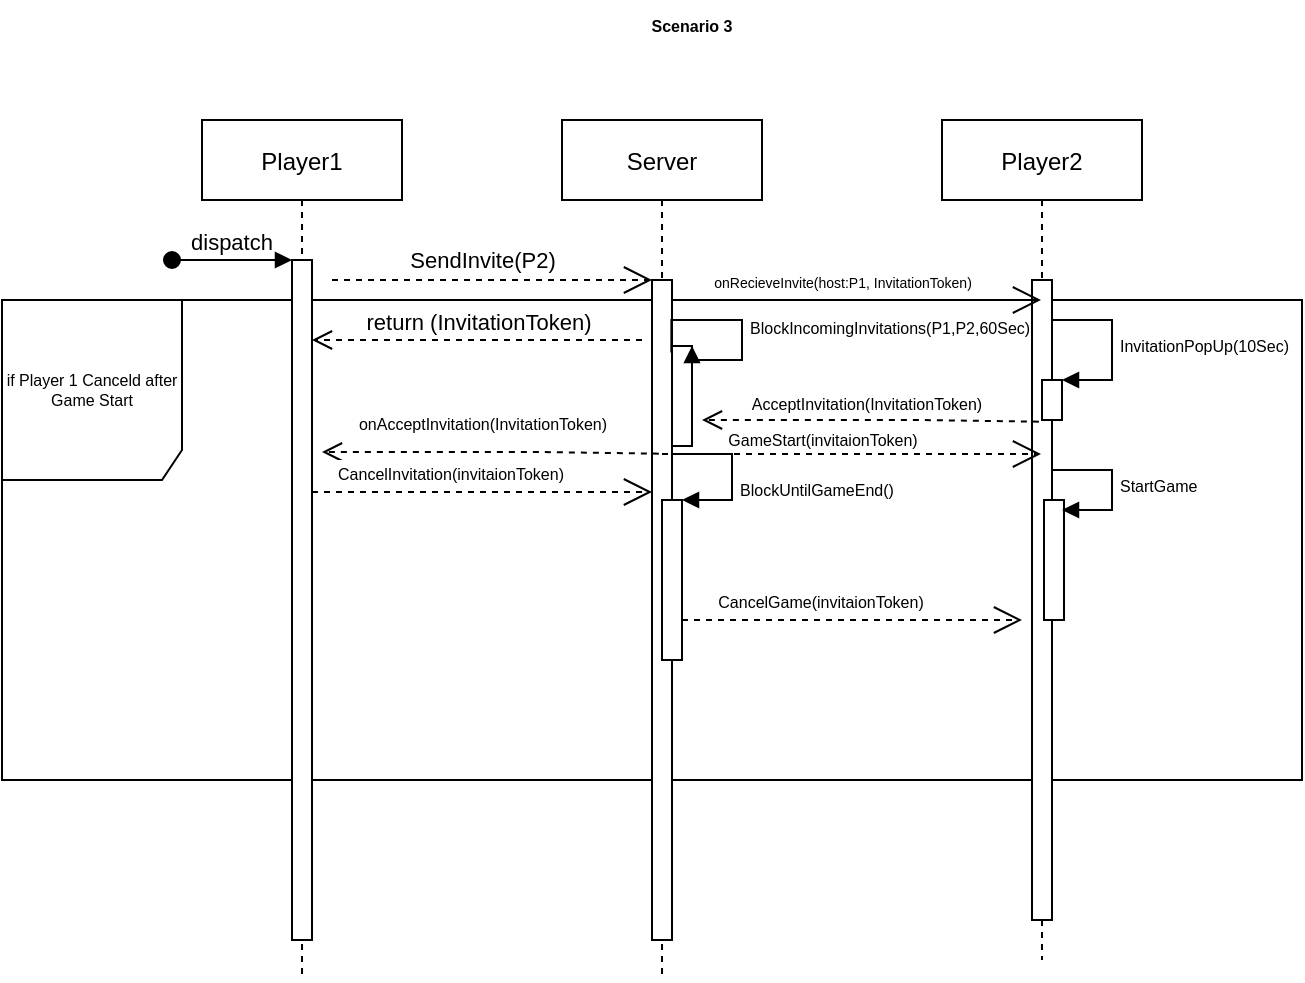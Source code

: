<mxfile version="17.4.2" type="device"><diagram id="kgpKYQtTHZ0yAKxKKP6v" name="Page-1"><mxGraphModel dx="813" dy="494" grid="1" gridSize="10" guides="1" tooltips="1" connect="1" arrows="1" fold="1" page="1" pageScale="1" pageWidth="850" pageHeight="1100" math="0" shadow="0"><root><mxCell id="0"/><mxCell id="1" parent="0"/><mxCell id="LXsCYC08HsGuEzAVf_0r-21" value="if Player 1 Canceld after Game Start" style="shape=umlFrame;whiteSpace=wrap;html=1;fontSize=8;width=90;height=90;" vertex="1" parent="1"><mxGeometry x="20" y="170" width="650" height="240" as="geometry"/></mxCell><mxCell id="LXsCYC08HsGuEzAVf_0r-22" value="Player1" style="shape=umlLifeline;perimeter=lifelinePerimeter;container=1;collapsible=0;recursiveResize=0;rounded=0;shadow=0;strokeWidth=1;" vertex="1" parent="1"><mxGeometry x="120" y="80" width="100" height="430" as="geometry"/></mxCell><mxCell id="LXsCYC08HsGuEzAVf_0r-23" value="" style="points=[];perimeter=orthogonalPerimeter;rounded=0;shadow=0;strokeWidth=1;" vertex="1" parent="LXsCYC08HsGuEzAVf_0r-22"><mxGeometry x="45" y="70" width="10" height="340" as="geometry"/></mxCell><mxCell id="LXsCYC08HsGuEzAVf_0r-24" value="dispatch" style="verticalAlign=bottom;startArrow=oval;endArrow=block;startSize=8;shadow=0;strokeWidth=1;" edge="1" parent="LXsCYC08HsGuEzAVf_0r-22" target="LXsCYC08HsGuEzAVf_0r-23"><mxGeometry relative="1" as="geometry"><mxPoint x="-15" y="70" as="sourcePoint"/></mxGeometry></mxCell><mxCell id="LXsCYC08HsGuEzAVf_0r-28" value="Server" style="shape=umlLifeline;perimeter=lifelinePerimeter;container=1;collapsible=0;recursiveResize=0;rounded=0;shadow=0;strokeWidth=1;" vertex="1" parent="1"><mxGeometry x="300" y="80" width="100" height="430" as="geometry"/></mxCell><mxCell id="LXsCYC08HsGuEzAVf_0r-29" value="" style="points=[];perimeter=orthogonalPerimeter;rounded=0;shadow=0;strokeWidth=1;" vertex="1" parent="LXsCYC08HsGuEzAVf_0r-28"><mxGeometry x="45" y="80" width="10" height="330" as="geometry"/></mxCell><mxCell id="LXsCYC08HsGuEzAVf_0r-30" value="" style="html=1;points=[];perimeter=orthogonalPerimeter;" vertex="1" parent="LXsCYC08HsGuEzAVf_0r-28"><mxGeometry x="55" y="113" width="10" height="50" as="geometry"/></mxCell><mxCell id="LXsCYC08HsGuEzAVf_0r-31" value="" style="html=1;points=[];perimeter=orthogonalPerimeter;fontSize=8;" vertex="1" parent="LXsCYC08HsGuEzAVf_0r-28"><mxGeometry x="50" y="190" width="10" height="80" as="geometry"/></mxCell><mxCell id="LXsCYC08HsGuEzAVf_0r-32" value="BlockUntilGameEnd()" style="edgeStyle=orthogonalEdgeStyle;html=1;align=left;spacingLeft=2;endArrow=block;rounded=0;fontSize=8;" edge="1" parent="LXsCYC08HsGuEzAVf_0r-28"><mxGeometry x="0.225" relative="1" as="geometry"><mxPoint x="55" y="167" as="sourcePoint"/><Array as="points"><mxPoint x="85" y="167"/><mxPoint x="85" y="190"/><mxPoint x="60" y="190"/></Array><mxPoint x="60" y="190" as="targetPoint"/><mxPoint as="offset"/></mxGeometry></mxCell><mxCell id="LXsCYC08HsGuEzAVf_0r-33" value="&lt;font style=&quot;font-size: 8px&quot;&gt;BlockIncomingInvitations(P1,P2,60Sec)&lt;br&gt;&lt;/font&gt;" style="edgeStyle=orthogonalEdgeStyle;html=1;align=left;spacingLeft=2;endArrow=block;rounded=0;entryX=1;entryY=0;exitX=0.967;exitY=0.11;exitDx=0;exitDy=0;exitPerimeter=0;" edge="1" parent="LXsCYC08HsGuEzAVf_0r-28" source="LXsCYC08HsGuEzAVf_0r-29" target="LXsCYC08HsGuEzAVf_0r-30"><mxGeometry x="0.053" relative="1" as="geometry"><mxPoint x="60" y="90" as="sourcePoint"/><Array as="points"><mxPoint x="55" y="100"/><mxPoint x="90" y="100"/><mxPoint x="90" y="120"/><mxPoint x="65" y="120"/></Array><mxPoint as="offset"/></mxGeometry></mxCell><mxCell id="LXsCYC08HsGuEzAVf_0r-34" value="Player2" style="shape=umlLifeline;perimeter=lifelinePerimeter;container=1;collapsible=0;recursiveResize=0;rounded=0;shadow=0;strokeWidth=1;" vertex="1" parent="1"><mxGeometry x="490" y="80" width="100" height="420" as="geometry"/></mxCell><mxCell id="LXsCYC08HsGuEzAVf_0r-35" value="" style="points=[];perimeter=orthogonalPerimeter;rounded=0;shadow=0;strokeWidth=1;" vertex="1" parent="LXsCYC08HsGuEzAVf_0r-34"><mxGeometry x="45" y="80" width="10" height="320" as="geometry"/></mxCell><mxCell id="LXsCYC08HsGuEzAVf_0r-36" value="&lt;font style=&quot;font-size: 7px&quot;&gt;onRecieveInvite(host:P1, InvitationToken)&lt;/font&gt;" style="endArrow=open;endSize=12;dashed=1;html=1;rounded=0;" edge="1" parent="LXsCYC08HsGuEzAVf_0r-34" target="LXsCYC08HsGuEzAVf_0r-34"><mxGeometry x="-0.079" y="10" width="160" relative="1" as="geometry"><mxPoint x="-135" y="90" as="sourcePoint"/><mxPoint x="25" y="90" as="targetPoint"/><mxPoint as="offset"/></mxGeometry></mxCell><mxCell id="LXsCYC08HsGuEzAVf_0r-37" value="" style="html=1;points=[];perimeter=orthogonalPerimeter;fontSize=8;" vertex="1" parent="LXsCYC08HsGuEzAVf_0r-34"><mxGeometry x="50" y="130" width="10" height="20" as="geometry"/></mxCell><mxCell id="LXsCYC08HsGuEzAVf_0r-38" value="InvitationPopUp(10Sec)" style="edgeStyle=orthogonalEdgeStyle;html=1;align=left;spacingLeft=2;endArrow=block;rounded=0;entryX=1;entryY=0;fontSize=8;" edge="1" parent="LXsCYC08HsGuEzAVf_0r-34" target="LXsCYC08HsGuEzAVf_0r-37"><mxGeometry relative="1" as="geometry"><mxPoint x="55" y="100" as="sourcePoint"/><Array as="points"><mxPoint x="85" y="100"/><mxPoint x="85" y="130"/></Array></mxGeometry></mxCell><mxCell id="LXsCYC08HsGuEzAVf_0r-39" value="AcceptInvitation(InvitationToken)" style="html=1;verticalAlign=bottom;endArrow=open;dashed=1;endSize=8;rounded=0;fontSize=8;exitX=-0.157;exitY=0.271;exitDx=0;exitDy=0;exitPerimeter=0;" edge="1" parent="LXsCYC08HsGuEzAVf_0r-34"><mxGeometry x="0.027" relative="1" as="geometry"><mxPoint x="48.43" y="150.84" as="sourcePoint"/><mxPoint x="-120" y="150" as="targetPoint"/><Array as="points"><mxPoint x="-10" y="150"/></Array><mxPoint as="offset"/></mxGeometry></mxCell><mxCell id="LXsCYC08HsGuEzAVf_0r-40" value="" style="html=1;points=[];perimeter=orthogonalPerimeter;fontSize=8;" vertex="1" parent="LXsCYC08HsGuEzAVf_0r-34"><mxGeometry x="51" y="190" width="10" height="60" as="geometry"/></mxCell><mxCell id="LXsCYC08HsGuEzAVf_0r-41" value="StartGame" style="edgeStyle=orthogonalEdgeStyle;html=1;align=left;spacingLeft=2;endArrow=block;rounded=0;entryX=1;entryY=0;fontSize=8;" edge="1" parent="LXsCYC08HsGuEzAVf_0r-34"><mxGeometry relative="1" as="geometry"><mxPoint x="55" y="175" as="sourcePoint"/><Array as="points"><mxPoint x="85" y="175"/></Array><mxPoint x="60" y="195" as="targetPoint"/></mxGeometry></mxCell><mxCell id="LXsCYC08HsGuEzAVf_0r-42" value="SendInvite(P2)" style="endArrow=open;endSize=12;dashed=1;html=1;rounded=0;" edge="1" parent="1"><mxGeometry x="-0.062" y="10" width="160" relative="1" as="geometry"><mxPoint x="185" y="160" as="sourcePoint"/><mxPoint x="345" y="160" as="targetPoint"/><Array as="points"><mxPoint x="270" y="160"/></Array><mxPoint as="offset"/></mxGeometry></mxCell><mxCell id="LXsCYC08HsGuEzAVf_0r-43" value="onAcceptInvitation(InvitationToken)" style="html=1;verticalAlign=bottom;endArrow=open;dashed=1;endSize=8;rounded=0;fontSize=8;exitX=-0.157;exitY=0.271;exitDx=0;exitDy=0;exitPerimeter=0;" edge="1" parent="1"><mxGeometry x="0.05" y="-6" relative="1" as="geometry"><mxPoint x="348.43" y="246.84" as="sourcePoint"/><mxPoint x="180" y="246" as="targetPoint"/><Array as="points"><mxPoint x="290" y="246"/></Array><mxPoint as="offset"/></mxGeometry></mxCell><mxCell id="LXsCYC08HsGuEzAVf_0r-44" value="GameStart(invitaionToken)" style="endArrow=open;endSize=12;dashed=1;html=1;rounded=0;fontSize=8;" edge="1" parent="1" source="LXsCYC08HsGuEzAVf_0r-28"><mxGeometry x="-0.155" y="7" width="160" relative="1" as="geometry"><mxPoint x="390" y="247" as="sourcePoint"/><mxPoint x="539.5" y="247" as="targetPoint"/><mxPoint as="offset"/></mxGeometry></mxCell><mxCell id="LXsCYC08HsGuEzAVf_0r-45" value="Scenario 3" style="text;align=center;fontStyle=1;verticalAlign=middle;spacingLeft=3;spacingRight=3;strokeColor=none;rotatable=0;points=[[0,0.5],[1,0.5]];portConstraint=eastwest;fontSize=8;" vertex="1" parent="1"><mxGeometry x="310" y="20" width="110" height="26" as="geometry"/></mxCell><mxCell id="LXsCYC08HsGuEzAVf_0r-46" value="return (InvitationToken)" style="html=1;verticalAlign=bottom;endArrow=open;dashed=1;endSize=8;rounded=0;" edge="1" parent="1" target="LXsCYC08HsGuEzAVf_0r-23"><mxGeometry relative="1" as="geometry"><mxPoint x="340" y="190" as="sourcePoint"/><mxPoint x="260" y="190" as="targetPoint"/></mxGeometry></mxCell><mxCell id="LXsCYC08HsGuEzAVf_0r-47" value="&lt;font style=&quot;font-size: 8px&quot;&gt;CancelInvitation(invitaionToken)&lt;/font&gt;" style="endArrow=open;endSize=12;dashed=1;html=1;rounded=0;" edge="1" parent="1"><mxGeometry x="-0.188" y="10" width="160" relative="1" as="geometry"><mxPoint x="175" y="266.0" as="sourcePoint"/><mxPoint x="345" y="266.0" as="targetPoint"/><Array as="points"><mxPoint x="260" y="266"/></Array><mxPoint as="offset"/></mxGeometry></mxCell><mxCell id="LXsCYC08HsGuEzAVf_0r-48" value="&lt;font style=&quot;font-size: 8px&quot;&gt;CancelGame(invitaionToken)&lt;/font&gt;" style="endArrow=open;endSize=12;dashed=1;html=1;rounded=0;" edge="1" parent="1"><mxGeometry x="-0.188" y="10" width="160" relative="1" as="geometry"><mxPoint x="360" y="330.0" as="sourcePoint"/><mxPoint x="530" y="330.0" as="targetPoint"/><Array as="points"><mxPoint x="445" y="330"/></Array><mxPoint as="offset"/></mxGeometry></mxCell></root></mxGraphModel></diagram></mxfile>